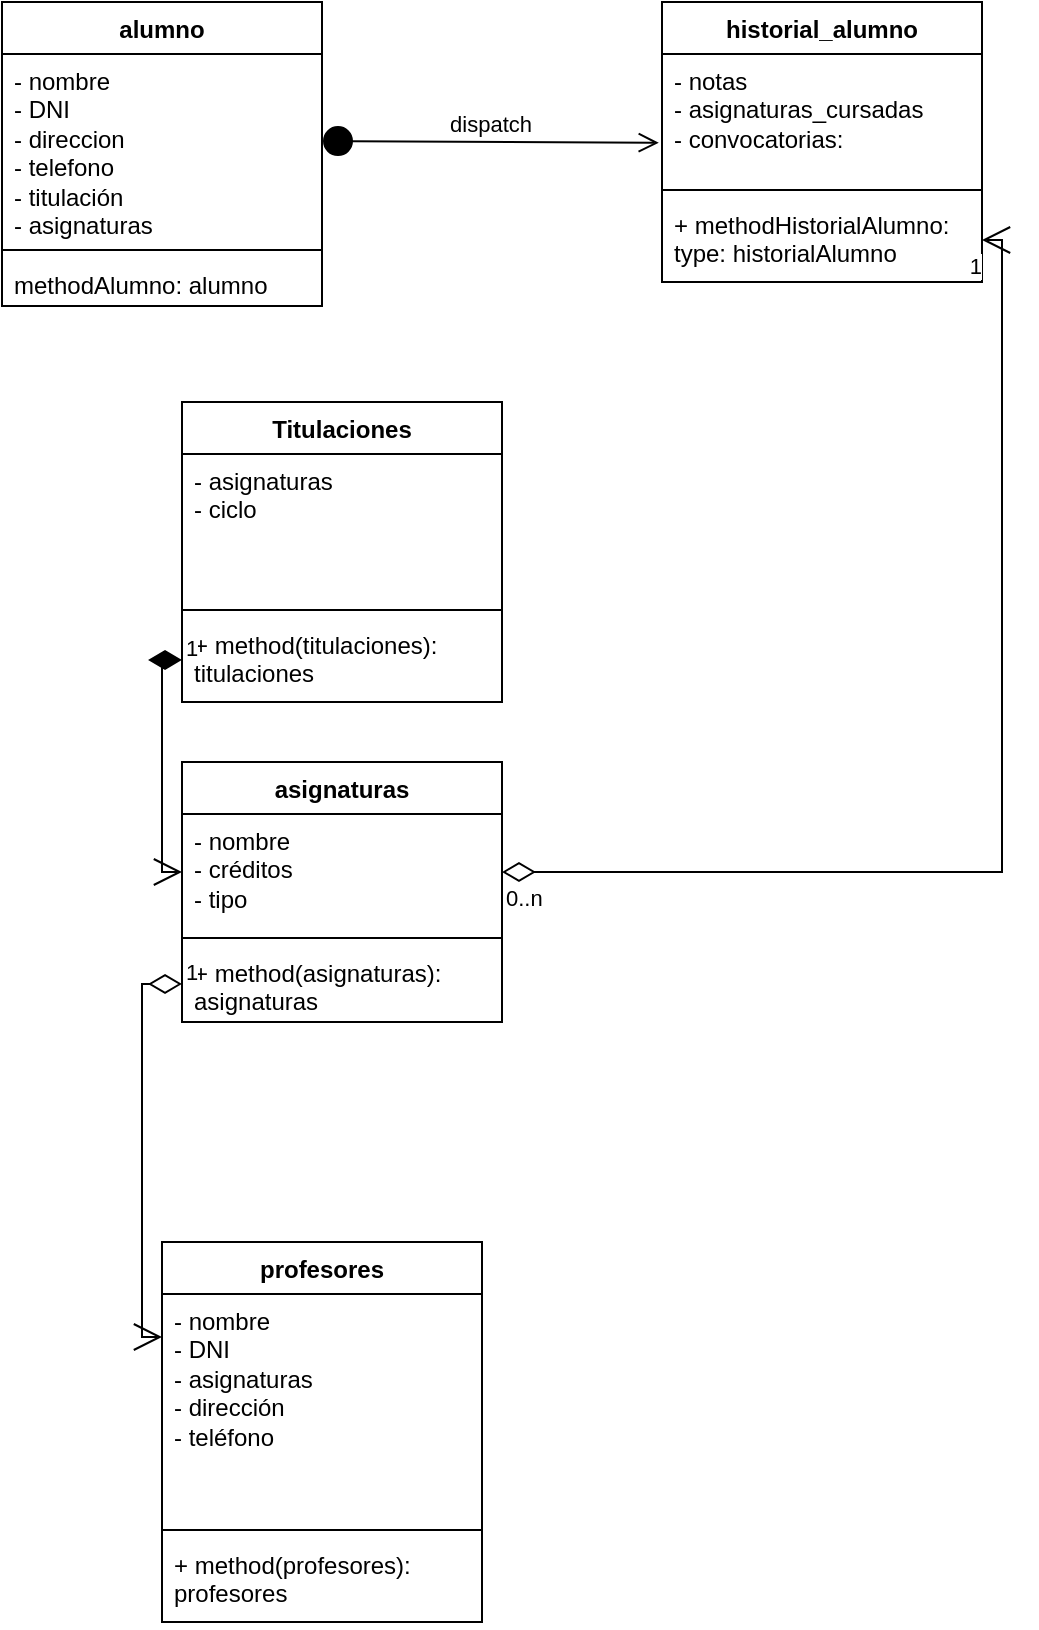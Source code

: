 <mxfile version="23.1.2" type="device">
  <diagram name="Página-1" id="vwiHzoExiC-dmeyOh0d_">
    <mxGraphModel dx="1042" dy="569" grid="1" gridSize="10" guides="1" tooltips="1" connect="1" arrows="1" fold="1" page="1" pageScale="1" pageWidth="827" pageHeight="1169" math="0" shadow="0">
      <root>
        <mxCell id="0" />
        <mxCell id="1" parent="0" />
        <mxCell id="XgDHDm4i5gvrloj-Nrfc-1" value="alumno" style="swimlane;fontStyle=1;align=center;verticalAlign=top;childLayout=stackLayout;horizontal=1;startSize=26;horizontalStack=0;resizeParent=1;resizeParentMax=0;resizeLast=0;collapsible=1;marginBottom=0;whiteSpace=wrap;html=1;" vertex="1" parent="1">
          <mxGeometry x="100" y="90" width="160" height="152" as="geometry" />
        </mxCell>
        <mxCell id="XgDHDm4i5gvrloj-Nrfc-2" value="- nombre&lt;br&gt;- DNI&lt;br&gt;- direccion&lt;br&gt;- telefono&lt;br&gt;- titulación&lt;br&gt;- asignaturas" style="text;strokeColor=none;fillColor=none;align=left;verticalAlign=top;spacingLeft=4;spacingRight=4;overflow=hidden;rotatable=0;points=[[0,0.5],[1,0.5]];portConstraint=eastwest;whiteSpace=wrap;html=1;" vertex="1" parent="XgDHDm4i5gvrloj-Nrfc-1">
          <mxGeometry y="26" width="160" height="94" as="geometry" />
        </mxCell>
        <mxCell id="XgDHDm4i5gvrloj-Nrfc-3" value="" style="line;strokeWidth=1;fillColor=none;align=left;verticalAlign=middle;spacingTop=-1;spacingLeft=3;spacingRight=3;rotatable=0;labelPosition=right;points=[];portConstraint=eastwest;strokeColor=inherit;" vertex="1" parent="XgDHDm4i5gvrloj-Nrfc-1">
          <mxGeometry y="120" width="160" height="8" as="geometry" />
        </mxCell>
        <mxCell id="XgDHDm4i5gvrloj-Nrfc-4" value="methodAlumno: alumno" style="text;strokeColor=none;fillColor=none;align=left;verticalAlign=top;spacingLeft=4;spacingRight=4;overflow=hidden;rotatable=0;points=[[0,0.5],[1,0.5]];portConstraint=eastwest;whiteSpace=wrap;html=1;" vertex="1" parent="XgDHDm4i5gvrloj-Nrfc-1">
          <mxGeometry y="128" width="160" height="24" as="geometry" />
        </mxCell>
        <mxCell id="XgDHDm4i5gvrloj-Nrfc-5" value="historial_alumno" style="swimlane;fontStyle=1;align=center;verticalAlign=top;childLayout=stackLayout;horizontal=1;startSize=26;horizontalStack=0;resizeParent=1;resizeParentMax=0;resizeLast=0;collapsible=1;marginBottom=0;whiteSpace=wrap;html=1;" vertex="1" parent="1">
          <mxGeometry x="430" y="90" width="160" height="140" as="geometry" />
        </mxCell>
        <mxCell id="XgDHDm4i5gvrloj-Nrfc-6" value="- notas&lt;br&gt;- asignaturas_cursadas&lt;br&gt;- convocatorias:" style="text;strokeColor=none;fillColor=none;align=left;verticalAlign=top;spacingLeft=4;spacingRight=4;overflow=hidden;rotatable=0;points=[[0,0.5],[1,0.5]];portConstraint=eastwest;whiteSpace=wrap;html=1;" vertex="1" parent="XgDHDm4i5gvrloj-Nrfc-5">
          <mxGeometry y="26" width="160" height="64" as="geometry" />
        </mxCell>
        <mxCell id="XgDHDm4i5gvrloj-Nrfc-7" value="" style="line;strokeWidth=1;fillColor=none;align=left;verticalAlign=middle;spacingTop=-1;spacingLeft=3;spacingRight=3;rotatable=0;labelPosition=right;points=[];portConstraint=eastwest;strokeColor=inherit;" vertex="1" parent="XgDHDm4i5gvrloj-Nrfc-5">
          <mxGeometry y="90" width="160" height="8" as="geometry" />
        </mxCell>
        <mxCell id="XgDHDm4i5gvrloj-Nrfc-8" value="+ methodHistorialAlumno:&amp;nbsp;&lt;br&gt;type: historialAlumno" style="text;strokeColor=none;fillColor=none;align=left;verticalAlign=top;spacingLeft=4;spacingRight=4;overflow=hidden;rotatable=0;points=[[0,0.5],[1,0.5]];portConstraint=eastwest;whiteSpace=wrap;html=1;" vertex="1" parent="XgDHDm4i5gvrloj-Nrfc-5">
          <mxGeometry y="98" width="160" height="42" as="geometry" />
        </mxCell>
        <mxCell id="XgDHDm4i5gvrloj-Nrfc-11" value="dispatch" style="html=1;verticalAlign=bottom;startArrow=circle;startFill=1;endArrow=open;startSize=6;endSize=8;curved=0;rounded=0;entryX=-0.01;entryY=0.694;entryDx=0;entryDy=0;entryPerimeter=0;" edge="1" parent="1" target="XgDHDm4i5gvrloj-Nrfc-6">
          <mxGeometry width="80" relative="1" as="geometry">
            <mxPoint x="260" y="159.5" as="sourcePoint" />
            <mxPoint x="340" y="159.5" as="targetPoint" />
          </mxGeometry>
        </mxCell>
        <mxCell id="XgDHDm4i5gvrloj-Nrfc-12" value="Titulaciones" style="swimlane;fontStyle=1;align=center;verticalAlign=top;childLayout=stackLayout;horizontal=1;startSize=26;horizontalStack=0;resizeParent=1;resizeParentMax=0;resizeLast=0;collapsible=1;marginBottom=0;whiteSpace=wrap;html=1;" vertex="1" parent="1">
          <mxGeometry x="190" y="290" width="160" height="150" as="geometry" />
        </mxCell>
        <mxCell id="XgDHDm4i5gvrloj-Nrfc-13" value="- asignaturas&lt;br&gt;- ciclo&lt;br&gt;" style="text;strokeColor=none;fillColor=none;align=left;verticalAlign=top;spacingLeft=4;spacingRight=4;overflow=hidden;rotatable=0;points=[[0,0.5],[1,0.5]];portConstraint=eastwest;whiteSpace=wrap;html=1;" vertex="1" parent="XgDHDm4i5gvrloj-Nrfc-12">
          <mxGeometry y="26" width="160" height="74" as="geometry" />
        </mxCell>
        <mxCell id="XgDHDm4i5gvrloj-Nrfc-14" value="" style="line;strokeWidth=1;fillColor=none;align=left;verticalAlign=middle;spacingTop=-1;spacingLeft=3;spacingRight=3;rotatable=0;labelPosition=right;points=[];portConstraint=eastwest;strokeColor=inherit;" vertex="1" parent="XgDHDm4i5gvrloj-Nrfc-12">
          <mxGeometry y="100" width="160" height="8" as="geometry" />
        </mxCell>
        <mxCell id="XgDHDm4i5gvrloj-Nrfc-15" value="+ method(titulaciones): titulaciones" style="text;strokeColor=none;fillColor=none;align=left;verticalAlign=top;spacingLeft=4;spacingRight=4;overflow=hidden;rotatable=0;points=[[0,0.5],[1,0.5]];portConstraint=eastwest;whiteSpace=wrap;html=1;" vertex="1" parent="XgDHDm4i5gvrloj-Nrfc-12">
          <mxGeometry y="108" width="160" height="42" as="geometry" />
        </mxCell>
        <mxCell id="XgDHDm4i5gvrloj-Nrfc-16" value="asignaturas" style="swimlane;fontStyle=1;align=center;verticalAlign=top;childLayout=stackLayout;horizontal=1;startSize=26;horizontalStack=0;resizeParent=1;resizeParentMax=0;resizeLast=0;collapsible=1;marginBottom=0;whiteSpace=wrap;html=1;" vertex="1" parent="1">
          <mxGeometry x="190" y="470" width="160" height="130" as="geometry" />
        </mxCell>
        <mxCell id="XgDHDm4i5gvrloj-Nrfc-23" value="- nombre&lt;br&gt;- créditos&lt;br&gt;- tipo&amp;nbsp;" style="text;strokeColor=none;fillColor=none;align=left;verticalAlign=top;spacingLeft=4;spacingRight=4;overflow=hidden;rotatable=0;points=[[0,0.5],[1,0.5]];portConstraint=eastwest;whiteSpace=wrap;html=1;" vertex="1" parent="XgDHDm4i5gvrloj-Nrfc-16">
          <mxGeometry y="26" width="160" height="58" as="geometry" />
        </mxCell>
        <mxCell id="XgDHDm4i5gvrloj-Nrfc-18" value="" style="line;strokeWidth=1;fillColor=none;align=left;verticalAlign=middle;spacingTop=-1;spacingLeft=3;spacingRight=3;rotatable=0;labelPosition=right;points=[];portConstraint=eastwest;strokeColor=inherit;" vertex="1" parent="XgDHDm4i5gvrloj-Nrfc-16">
          <mxGeometry y="84" width="160" height="8" as="geometry" />
        </mxCell>
        <mxCell id="XgDHDm4i5gvrloj-Nrfc-19" value="+ method(asignaturas): asignaturas" style="text;strokeColor=none;fillColor=none;align=left;verticalAlign=top;spacingLeft=4;spacingRight=4;overflow=hidden;rotatable=0;points=[[0,0.5],[1,0.5]];portConstraint=eastwest;whiteSpace=wrap;html=1;" vertex="1" parent="XgDHDm4i5gvrloj-Nrfc-16">
          <mxGeometry y="92" width="160" height="38" as="geometry" />
        </mxCell>
        <mxCell id="XgDHDm4i5gvrloj-Nrfc-20" value="" style="endArrow=open;html=1;endSize=12;startArrow=diamondThin;startSize=14;startFill=0;edgeStyle=orthogonalEdgeStyle;rounded=0;entryX=1;entryY=0.5;entryDx=0;entryDy=0;exitX=1;exitY=0.5;exitDx=0;exitDy=0;" edge="1" parent="1" source="XgDHDm4i5gvrloj-Nrfc-23" target="XgDHDm4i5gvrloj-Nrfc-8">
          <mxGeometry relative="1" as="geometry">
            <mxPoint x="350" y="509" as="sourcePoint" />
            <mxPoint x="654" y="221" as="targetPoint" />
          </mxGeometry>
        </mxCell>
        <mxCell id="XgDHDm4i5gvrloj-Nrfc-21" value="0..n" style="edgeLabel;resizable=0;html=1;align=left;verticalAlign=top;" connectable="0" vertex="1" parent="XgDHDm4i5gvrloj-Nrfc-20">
          <mxGeometry x="-1" relative="1" as="geometry" />
        </mxCell>
        <mxCell id="XgDHDm4i5gvrloj-Nrfc-22" value="1" style="edgeLabel;resizable=0;html=1;align=right;verticalAlign=top;" connectable="0" vertex="1" parent="XgDHDm4i5gvrloj-Nrfc-20">
          <mxGeometry x="1" relative="1" as="geometry" />
        </mxCell>
        <mxCell id="XgDHDm4i5gvrloj-Nrfc-24" value="1" style="endArrow=open;html=1;endSize=12;startArrow=diamondThin;startSize=14;startFill=1;edgeStyle=orthogonalEdgeStyle;align=left;verticalAlign=bottom;rounded=0;exitX=0;exitY=0.5;exitDx=0;exitDy=0;entryX=0;entryY=0.5;entryDx=0;entryDy=0;" edge="1" parent="1" source="XgDHDm4i5gvrloj-Nrfc-15" target="XgDHDm4i5gvrloj-Nrfc-23">
          <mxGeometry x="-1" y="3" relative="1" as="geometry">
            <mxPoint x="300" y="430" as="sourcePoint" />
            <mxPoint x="190" y="509" as="targetPoint" />
          </mxGeometry>
        </mxCell>
        <mxCell id="XgDHDm4i5gvrloj-Nrfc-25" value="profesores" style="swimlane;fontStyle=1;align=center;verticalAlign=top;childLayout=stackLayout;horizontal=1;startSize=26;horizontalStack=0;resizeParent=1;resizeParentMax=0;resizeLast=0;collapsible=1;marginBottom=0;whiteSpace=wrap;html=1;" vertex="1" parent="1">
          <mxGeometry x="180" y="710" width="160" height="190" as="geometry" />
        </mxCell>
        <mxCell id="XgDHDm4i5gvrloj-Nrfc-26" value="- nombre&lt;br&gt;- DNI&lt;br&gt;- asignaturas&lt;br&gt;- dirección&lt;br&gt;- teléfono" style="text;strokeColor=none;fillColor=none;align=left;verticalAlign=top;spacingLeft=4;spacingRight=4;overflow=hidden;rotatable=0;points=[[0,0.5],[1,0.5]];portConstraint=eastwest;whiteSpace=wrap;html=1;" vertex="1" parent="XgDHDm4i5gvrloj-Nrfc-25">
          <mxGeometry y="26" width="160" height="114" as="geometry" />
        </mxCell>
        <mxCell id="XgDHDm4i5gvrloj-Nrfc-27" value="" style="line;strokeWidth=1;fillColor=none;align=left;verticalAlign=middle;spacingTop=-1;spacingLeft=3;spacingRight=3;rotatable=0;labelPosition=right;points=[];portConstraint=eastwest;strokeColor=inherit;" vertex="1" parent="XgDHDm4i5gvrloj-Nrfc-25">
          <mxGeometry y="140" width="160" height="8" as="geometry" />
        </mxCell>
        <mxCell id="XgDHDm4i5gvrloj-Nrfc-28" value="+ method(profesores): profesores" style="text;strokeColor=none;fillColor=none;align=left;verticalAlign=top;spacingLeft=4;spacingRight=4;overflow=hidden;rotatable=0;points=[[0,0.5],[1,0.5]];portConstraint=eastwest;whiteSpace=wrap;html=1;" vertex="1" parent="XgDHDm4i5gvrloj-Nrfc-25">
          <mxGeometry y="148" width="160" height="42" as="geometry" />
        </mxCell>
        <mxCell id="XgDHDm4i5gvrloj-Nrfc-29" value="1" style="endArrow=open;html=1;endSize=12;startArrow=diamondThin;startSize=14;startFill=0;edgeStyle=orthogonalEdgeStyle;align=left;verticalAlign=bottom;rounded=0;exitX=0;exitY=0.5;exitDx=0;exitDy=0;entryX=0;entryY=0.25;entryDx=0;entryDy=0;" edge="1" parent="1" source="XgDHDm4i5gvrloj-Nrfc-19" target="XgDHDm4i5gvrloj-Nrfc-25">
          <mxGeometry x="-1" y="3" relative="1" as="geometry">
            <mxPoint x="254" y="610" as="sourcePoint" />
            <mxPoint x="414" y="610" as="targetPoint" />
          </mxGeometry>
        </mxCell>
      </root>
    </mxGraphModel>
  </diagram>
</mxfile>
